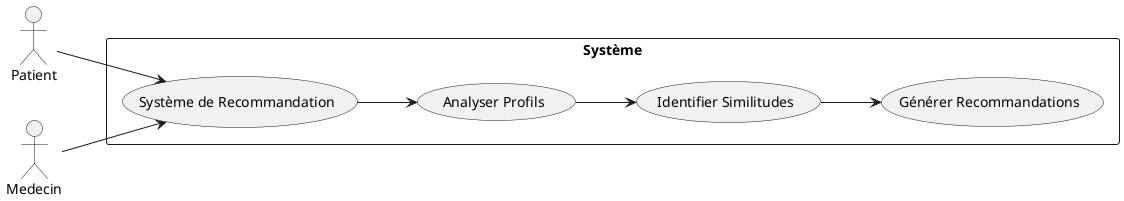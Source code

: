 @startuml
left to right direction

actor Patient as P
actor Medecin as M

rectangle Système {
  (Système de Recommandation)
  (Analyser Profils)
  (Identifier Similitudes)
  (Générer Recommandations)
}

P --> (Système de Recommandation)
M --> (Système de Recommandation)

(Système de Recommandation) --> (Analyser Profils)
(Analyser Profils) --> (Identifier Similitudes)
(Identifier Similitudes) --> (Générer Recommandations)

@enduml
